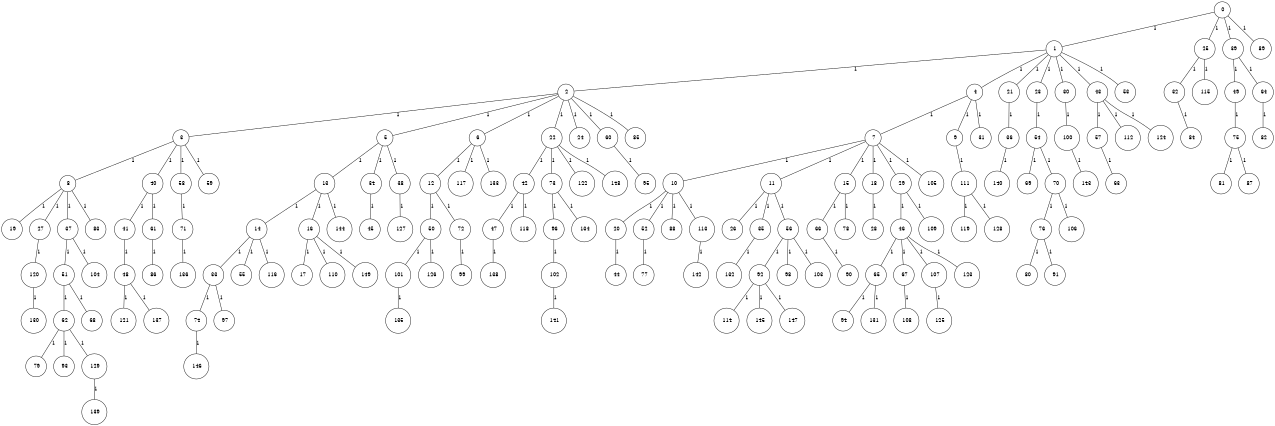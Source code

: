 graph G {
size="8.5,11;"
ratio = "expand;"
fixedsize="true;"
overlap="scale;"
node[shape=circle,width=.12,hight=.12,fontsize=12]
edge[fontsize=12]

0[label=" 0" color=black, pos="0.29364836,2.5137464!"];
1[label=" 1" color=black, pos="2.152227,1.1855809!"];
2[label=" 2" color=black, pos="2.054464,0.64785524!"];
3[label=" 3" color=black, pos="0.37938586,2.4406402!"];
4[label=" 4" color=black, pos="0.54404676,0.50865351!"];
5[label=" 5" color=black, pos="0.19059132,2.3591413!"];
6[label=" 6" color=black, pos="1.556258,2.638787!"];
7[label=" 7" color=black, pos="2.9743429,0.22479596!"];
8[label=" 8" color=black, pos="1.1090292,1.0889225!"];
9[label=" 9" color=black, pos="1.048773,2.8061438!"];
10[label=" 10" color=black, pos="0.99548667,2.6687033!"];
11[label=" 11" color=black, pos="1.4916562,0.73845639!"];
12[label=" 12" color=black, pos="0.56204291,0.98575199!"];
13[label=" 13" color=black, pos="2.925997,1.9765333!"];
14[label=" 14" color=black, pos="1.864468,0.22173372!"];
15[label=" 15" color=black, pos="2.096189,0.10680219!"];
16[label=" 16" color=black, pos="2.185072,0.46647439!"];
17[label=" 17" color=black, pos="1.4702281,2.337082!"];
18[label=" 18" color=black, pos="2.7266172,0.84058725!"];
19[label=" 19" color=black, pos="1.1151288,2.2539764!"];
20[label=" 20" color=black, pos="2.8261535,1.429806!"];
21[label=" 21" color=black, pos="0.58462162,2.2344054!"];
22[label=" 22" color=black, pos="1.0216595,2.2879006!"];
23[label=" 23" color=black, pos="1.9026688,0.32306668!"];
24[label=" 24" color=black, pos="0.59042745,2.3215859!"];
25[label=" 25" color=black, pos="2.0621593,0.52637022!"];
26[label=" 26" color=black, pos="1.6644532,2.0070499!"];
27[label=" 27" color=black, pos="2.9460011,0.45675381!"];
28[label=" 28" color=black, pos="0.50075465,0.52430513!"];
29[label=" 29" color=black, pos="2.292899,2.5344659!"];
30[label=" 30" color=black, pos="2.2148497,2.4324071!"];
31[label=" 31" color=black, pos="0.21706924,2.2052594!"];
32[label=" 32" color=black, pos="2.5450148,0.86815219!"];
33[label=" 33" color=black, pos="0.18551325,1.3959505!"];
34[label=" 34" color=black, pos="0.76147989,0.62954857!"];
35[label=" 35" color=black, pos="2.6640267,1.4796356!"];
36[label=" 36" color=black, pos="1.9728621,0.25015759!"];
37[label=" 37" color=black, pos="0.76265136,1.5803197!"];
38[label=" 38" color=black, pos="1.60699,1.0950197!"];
39[label=" 39" color=black, pos="1.7682005,0.63155591!"];
40[label=" 40" color=black, pos="0.82712443,1.9203894!"];
41[label=" 41" color=black, pos="2.8942305,1.8626042!"];
42[label=" 42" color=black, pos="1.7193403,2.3631914!"];
43[label=" 43" color=black, pos="0.57845512,2.5481483!"];
44[label=" 44" color=black, pos="1.8467678,2.8170784!"];
45[label=" 45" color=black, pos="2.5829294,0.58692028!"];
46[label=" 46" color=black, pos="2.4101249,2.0139786!"];
47[label=" 47" color=black, pos="1.982219,2.4915408!"];
48[label=" 48" color=black, pos="0.1452426,2.8219812!"];
49[label=" 49" color=black, pos="0.72827009,0.69518351!"];
50[label=" 50" color=black, pos="0.17673808,0.83097742!"];
51[label=" 51" color=black, pos="1.901202,2.3065105!"];
52[label=" 52" color=black, pos="0.17743166,0.357389!"];
53[label=" 53" color=black, pos="0.52098706,2.9502804!"];
54[label=" 54" color=black, pos="0.62624922,2.1094375!"];
55[label=" 55" color=black, pos="1.6097935,0.41781175!"];
56[label=" 56" color=black, pos="0.012908394,2.7945092!"];
57[label=" 57" color=black, pos="0.92437825,0.1887889!"];
58[label=" 58" color=black, pos="0.54806768,1.8563095!"];
59[label=" 59" color=black, pos="2.3988921,2.1972395!"];
60[label=" 60" color=black, pos="0.28640888,2.3366848!"];
61[label=" 61" color=black, pos="1.4989377,2.7385079!"];
62[label=" 62" color=black, pos="2.2512242,0.73365523!"];
63[label=" 63" color=black, pos="1.4489236,1.6160539!"];
64[label=" 64" color=black, pos="1.3912599,2.2030105!"];
65[label=" 65" color=black, pos="1.9002559,2.4167545!"];
66[label=" 66" color=black, pos="2.4115657,0.89759324!"];
67[label=" 67" color=black, pos="2.435884,1.3867815!"];
68[label=" 68" color=black, pos="0.64946114,1.5296888!"];
69[label=" 69" color=black, pos="0.010431533,0.27358584!"];
70[label=" 70" color=black, pos="0.11614217,2.1226736!"];
71[label=" 71" color=black, pos="2.1587081,0.026897817!"];
72[label=" 72" color=black, pos="0.14929063,0.8656061!"];
73[label=" 73" color=black, pos="0.62170774,2.4978701!"];
74[label=" 74" color=black, pos="0.55542459,1.8437313!"];
75[label=" 75" color=black, pos="1.4902961,2.7136014!"];
76[label=" 76" color=black, pos="0.95397912,1.2881561!"];
77[label=" 77" color=black, pos="0.51148703,1.2260664!"];
78[label=" 78" color=black, pos="0.56898297,2.192695!"];
79[label=" 79" color=black, pos="0.087467463,1.277659!"];
80[label=" 80" color=black, pos="0.44950114,1.2863046!"];
81[label=" 81" color=black, pos="0.42562567,0.10448235!"];
82[label=" 82" color=black, pos="2.1796381,0.97235883!"];
83[label=" 83" color=black, pos="1.1787264,1.8096914!"];
84[label=" 84" color=black, pos="0.92925055,0.097116191!"];
85[label=" 85" color=black, pos="0.65958934,2.0683668!"];
86[label=" 86" color=black, pos="0.67192261,1.9562633!"];
87[label=" 87" color=black, pos="2.4806546,2.9961482!"];
88[label=" 88" color=black, pos="2.3771874,1.0013646!"];
89[label=" 89" color=black, pos="1.0666275,2.7838633!"];
90[label=" 90" color=black, pos="0.054060578,0.91619982!"];
91[label=" 91" color=black, pos="0.44218242,1.3654925!"];
92[label=" 92" color=black, pos="1.8237386,2.8121706!"];
93[label=" 93" color=black, pos="0.78579136,0.71190025!"];
94[label=" 94" color=black, pos="1.1415991,0.21710405!"];
95[label=" 95" color=black, pos="2.9020859,2.5524095!"];
96[label=" 96" color=black, pos="1.495705,2.0820864!"];
97[label=" 97" color=black, pos="0.65962103,0.80859821!"];
98[label=" 98" color=black, pos="1.6221718,1.9464686!"];
99[label=" 99" color=black, pos="2.4506892,1.4357872!"];
100[label=" 100" color=black, pos="2.7745699,0.75775575!"];
101[label=" 101" color=black, pos="0.1284951,0.018075213!"];
102[label=" 102" color=black, pos="0.13781959,2.8923479!"];
103[label=" 103" color=black, pos="1.4484315,1.3191788!"];
104[label=" 104" color=black, pos="2.9985315,2.506469!"];
105[label=" 105" color=black, pos="0.26721482,2.3718341!"];
106[label=" 106" color=black, pos="2.0398653,2.9537409!"];
107[label=" 107" color=black, pos="1.6302639,0.76498228!"];
108[label=" 108" color=black, pos="2.6374858,2.965195!"];
109[label=" 109" color=black, pos="2.992394,0.036075175!"];
110[label=" 110" color=black, pos="0.21844947,1.1701191!"];
111[label=" 111" color=black, pos="0.37318052,2.6110174!"];
112[label=" 112" color=black, pos="0.89056307,1.0298645!"];
113[label=" 113" color=black, pos="2.4325537,0.047164514!"];
114[label=" 114" color=black, pos="2.7200013,1.9629734!"];
115[label=" 115" color=black, pos="1.3904335,0.75509893!"];
116[label=" 116" color=black, pos="0.25069377,2.7939003!"];
117[label=" 117" color=black, pos="2.7035641,2.3733014!"];
118[label=" 118" color=black, pos="2.7583986,0.58889457!"];
119[label=" 119" color=black, pos="2.0327185,0.50329106!"];
120[label=" 120" color=black, pos="1.3173985,0.081059442!"];
121[label=" 121" color=black, pos="0.93485414,0.22237114!"];
122[label=" 122" color=black, pos="2.1291293,0.0051206243!"];
123[label=" 123" color=black, pos="0.91330032,0.54748213!"];
124[label=" 124" color=black, pos="0.48051349,1.4070819!"];
125[label=" 125" color=black, pos="2.1713578,0.10609126!"];
126[label=" 126" color=black, pos="2.3238039,2.0613355!"];
127[label=" 127" color=black, pos="0.89489783,2.279804!"];
128[label=" 128" color=black, pos="2.0977821,1.9622485!"];
129[label=" 129" color=black, pos="1.4890874,2.6874917!"];
130[label=" 130" color=black, pos="0.36996419,0.13777951!"];
131[label=" 131" color=black, pos="1.4528319,0.44725859!"];
132[label=" 132" color=black, pos="0.026644047,0.117423!"];
133[label=" 133" color=black, pos="0.63472381,2.1277583!"];
134[label=" 134" color=black, pos="0.9185001,2.3150501!"];
135[label=" 135" color=black, pos="0.75372034,0.025694232!"];
136[label=" 136" color=black, pos="1.9557175,0.88413868!"];
137[label=" 137" color=black, pos="0.1725623,1.0630215!"];
138[label=" 138" color=black, pos="0.26424268,2.825791!"];
139[label=" 139" color=black, pos="0.88606269,1.6504199!"];
140[label=" 140" color=black, pos="0.12739006,1.1107086!"];
141[label=" 141" color=black, pos="0.99135719,1.7206416!"];
142[label=" 142" color=black, pos="1.4275607,2.7232552!"];
143[label=" 143" color=black, pos="0.63054578,2.0327835!"];
144[label=" 144" color=black, pos="1.7368922,0.031068097!"];
145[label=" 145" color=black, pos="0.48855258,0.45198094!"];
146[label=" 146" color=black, pos="2.2948907,0.46986981!"];
147[label=" 147" color=black, pos="2.5508215,0.093660119!"];
148[label=" 148" color=black, pos="1.8881326,2.4403255!"];
149[label=" 149" color=black, pos="1.4428357,2.7893471!"];
0--1[label="1"]
0--25[label="1"]
0--39[label="1"]
0--89[label="1"]
1--2[label="1"]
1--4[label="1"]
1--21[label="1"]
1--23[label="1"]
1--30[label="1"]
1--43[label="1"]
1--53[label="1"]
2--3[label="1"]
2--5[label="1"]
2--6[label="1"]
2--22[label="1"]
2--24[label="1"]
2--60[label="1"]
2--85[label="1"]
3--8[label="1"]
3--40[label="1"]
3--58[label="1"]
3--59[label="1"]
4--7[label="1"]
4--9[label="1"]
4--31[label="1"]
5--13[label="1"]
5--34[label="1"]
5--38[label="1"]
6--12[label="1"]
6--117[label="1"]
6--133[label="1"]
7--10[label="1"]
7--11[label="1"]
7--15[label="1"]
7--18[label="1"]
7--29[label="1"]
7--105[label="1"]
8--19[label="1"]
8--27[label="1"]
8--37[label="1"]
8--83[label="1"]
9--111[label="1"]
10--20[label="1"]
10--52[label="1"]
10--88[label="1"]
10--113[label="1"]
11--26[label="1"]
11--35[label="1"]
11--56[label="1"]
12--50[label="1"]
12--72[label="1"]
13--14[label="1"]
13--16[label="1"]
13--144[label="1"]
14--33[label="1"]
14--55[label="1"]
14--116[label="1"]
15--66[label="1"]
15--78[label="1"]
16--17[label="1"]
16--110[label="1"]
16--149[label="1"]
18--28[label="1"]
20--44[label="1"]
21--36[label="1"]
22--42[label="1"]
22--73[label="1"]
22--122[label="1"]
22--148[label="1"]
23--54[label="1"]
25--32[label="1"]
25--115[label="1"]
27--120[label="1"]
29--46[label="1"]
29--109[label="1"]
30--100[label="1"]
32--84[label="1"]
33--74[label="1"]
33--97[label="1"]
34--45[label="1"]
35--132[label="1"]
36--140[label="1"]
37--51[label="1"]
37--104[label="1"]
38--127[label="1"]
39--49[label="1"]
39--64[label="1"]
40--41[label="1"]
40--61[label="1"]
41--48[label="1"]
42--47[label="1"]
42--118[label="1"]
43--57[label="1"]
43--112[label="1"]
43--124[label="1"]
46--65[label="1"]
46--67[label="1"]
46--107[label="1"]
46--123[label="1"]
47--138[label="1"]
48--121[label="1"]
48--137[label="1"]
49--75[label="1"]
50--101[label="1"]
50--126[label="1"]
51--62[label="1"]
51--68[label="1"]
52--77[label="1"]
54--69[label="1"]
54--70[label="1"]
56--92[label="1"]
56--98[label="1"]
56--103[label="1"]
57--63[label="1"]
58--71[label="1"]
60--95[label="1"]
61--86[label="1"]
62--79[label="1"]
62--93[label="1"]
62--129[label="1"]
64--82[label="1"]
65--94[label="1"]
65--131[label="1"]
66--90[label="1"]
67--108[label="1"]
70--76[label="1"]
70--106[label="1"]
71--136[label="1"]
72--99[label="1"]
73--96[label="1"]
73--134[label="1"]
74--146[label="1"]
75--81[label="1"]
75--87[label="1"]
76--80[label="1"]
76--91[label="1"]
92--114[label="1"]
92--145[label="1"]
92--147[label="1"]
96--102[label="1"]
100--143[label="1"]
101--135[label="1"]
102--141[label="1"]
107--125[label="1"]
111--119[label="1"]
111--128[label="1"]
113--142[label="1"]
120--130[label="1"]
129--139[label="1"]

}
